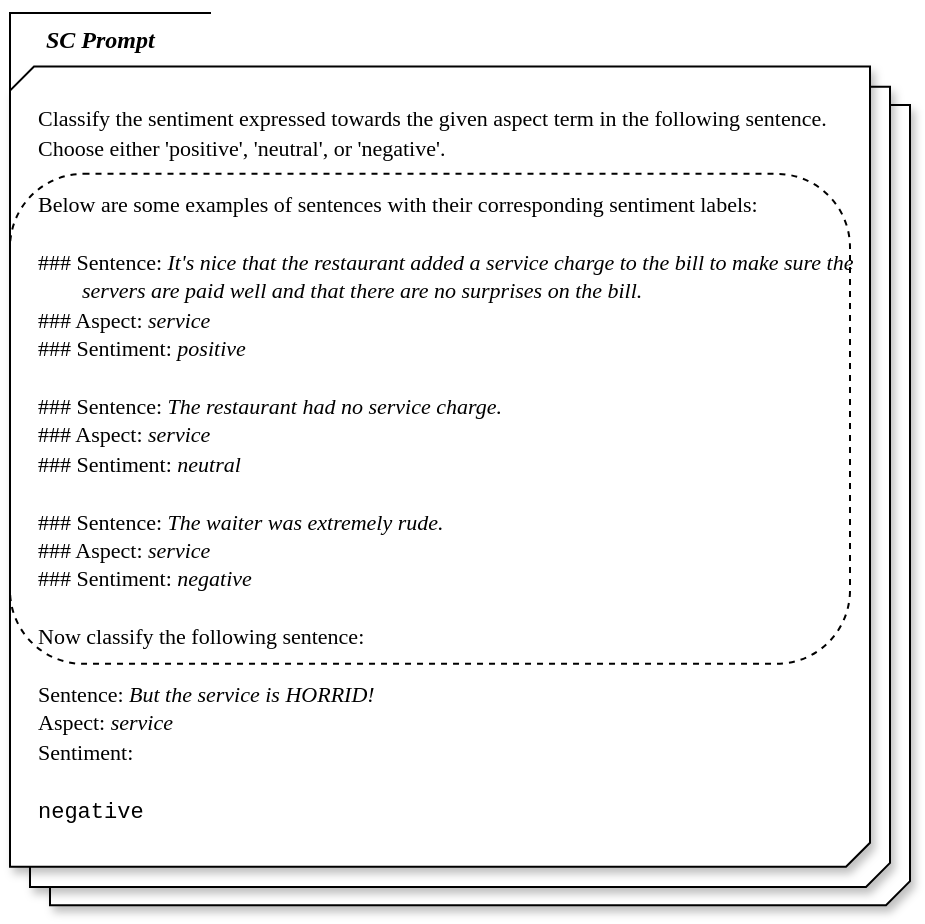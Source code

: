 <mxfile version="27.1.6">
  <diagram name="Page-1" id="BpoiO_IWaSVoEk8yvjKc">
    <mxGraphModel dx="930" dy="600" grid="1" gridSize="10" guides="1" tooltips="1" connect="1" arrows="1" fold="1" page="1" pageScale="1" pageWidth="827" pageHeight="1169" math="0" shadow="0">
      <root>
        <mxCell id="0" />
        <mxCell id="1" parent="0" />
        <mxCell id="X89fYZ-ELECHrKvlwhN6-10" value="" style="verticalLabelPosition=bottom;verticalAlign=top;html=1;shape=mxgraph.basic.diag_snip_rect;dx=6;whiteSpace=wrap;shadow=1;" parent="1" vertex="1">
          <mxGeometry x="100" y="168.519" width="430" height="400.066" as="geometry" />
        </mxCell>
        <mxCell id="X89fYZ-ELECHrKvlwhN6-11" value="" style="verticalLabelPosition=bottom;verticalAlign=top;html=1;shape=mxgraph.basic.diag_snip_rect;dx=6;whiteSpace=wrap;shadow=1;" parent="1" vertex="1">
          <mxGeometry x="90" y="159.415" width="430" height="400.066" as="geometry" />
        </mxCell>
        <mxCell id="X89fYZ-ELECHrKvlwhN6-12" value="" style="verticalLabelPosition=bottom;verticalAlign=top;html=1;shape=mxgraph.basic.diag_snip_rect;dx=6;whiteSpace=wrap;shadow=1;" parent="1" vertex="1">
          <mxGeometry x="80" y="149.311" width="430" height="400.066" as="geometry" />
        </mxCell>
        <mxCell id="X89fYZ-ELECHrKvlwhN6-13" value="" style="shape=partialRectangle;whiteSpace=wrap;html=1;bottom=0;right=0;fillColor=none;" parent="1" vertex="1">
          <mxGeometry x="80" y="122.519" width="100" height="80.415" as="geometry" />
        </mxCell>
        <mxCell id="X89fYZ-ELECHrKvlwhN6-15" value="&lt;p style=&quot;&quot;&gt;&lt;br&gt;&lt;/p&gt;&lt;div style=&quot;&quot;&gt;&lt;span style=&quot;background-color: transparent;&quot;&gt;&lt;font face=&quot;Times New Roman&quot; style=&quot;font-size: 11px; color: light-dark(rgb(0, 0, 0), rgb(255, 255, 255));&quot;&gt;Classify the sentiment expressed towards the given aspect term in the following sentence.&amp;nbsp;&lt;/font&gt;&lt;/span&gt;&lt;/div&gt;&lt;div style=&quot;&quot;&gt;&lt;span style=&quot;background-color: transparent;&quot;&gt;&lt;font face=&quot;Times New Roman&quot; style=&quot;font-size: 11px; color: light-dark(rgb(0, 0, 0), rgb(255, 255, 255));&quot;&gt;Choose either &#39;positive&#39;, &#39;neutral&#39;, or &#39;negative&#39;.&amp;nbsp;&lt;/font&gt;&lt;/span&gt;&lt;/div&gt;&lt;div style=&quot;&quot;&gt;&lt;br&gt;&lt;/div&gt;&lt;div style=&quot;&quot;&gt;&lt;font face=&quot;Times New Roman&quot;&gt;&lt;span style=&quot;font-size: 11px;&quot;&gt;Below are some examples of sentences with their corresponding sentiment labels:&lt;/span&gt;&lt;/font&gt;&lt;/div&gt;&lt;div style=&quot;&quot;&gt;&lt;br&gt;&lt;/div&gt;&lt;div style=&quot;&quot;&gt;&lt;font face=&quot;Times New Roman&quot;&gt;&lt;span style=&quot;font-size: 11px;&quot;&gt;### Sentence: &lt;i&gt;It&#39;s nice that the restaurant added a service charge to the bill to make sure the&amp;nbsp;&lt;/i&gt;&lt;/span&gt;&lt;/font&gt;&lt;/div&gt;&lt;div style=&quot;&quot;&gt;&lt;font face=&quot;Times New Roman&quot;&gt;&lt;span style=&quot;font-size: 11px;&quot;&gt;&lt;i&gt;&lt;span style=&quot;white-space: pre;&quot;&gt;&#x9;&lt;/span&gt;servers are paid well and that there are no surprises on the bill.&lt;/i&gt;&lt;br&gt;&lt;/span&gt;&lt;/font&gt;&lt;/div&gt;&lt;div style=&quot;&quot;&gt;&lt;font face=&quot;Times New Roman&quot;&gt;&lt;span style=&quot;font-size: 11px;&quot;&gt;### Aspect: &lt;i&gt;service&amp;nbsp;&lt;/i&gt;&lt;/span&gt;&lt;/font&gt;&lt;/div&gt;&lt;div style=&quot;&quot;&gt;&lt;font face=&quot;Times New Roman&quot;&gt;&lt;span style=&quot;font-size: 11px;&quot;&gt;### Sentiment: &lt;i&gt;positive&lt;/i&gt;&lt;/span&gt;&lt;/font&gt;&lt;/div&gt;&lt;div style=&quot;&quot;&gt;&lt;font face=&quot;Times New Roman&quot;&gt;&lt;span style=&quot;font-size: 11px;&quot;&gt;&lt;br&gt;&lt;/span&gt;&lt;/font&gt;&lt;/div&gt;&lt;div style=&quot;&quot;&gt;&lt;div&gt;&lt;font face=&quot;Times New Roman&quot;&gt;&lt;span style=&quot;font-size: 11px;&quot;&gt;### Sentence: &lt;i&gt;The restaurant had no service charge.&amp;nbsp;&lt;/i&gt;&lt;/span&gt;&lt;/font&gt;&lt;/div&gt;&lt;div&gt;&lt;font face=&quot;Times New Roman&quot;&gt;&lt;span style=&quot;font-size: 11px;&quot;&gt;### Aspect:&lt;i&gt; service&lt;/i&gt;&lt;/span&gt;&lt;/font&gt;&lt;/div&gt;&lt;div&gt;&lt;font face=&quot;Times New Roman&quot;&gt;&lt;span style=&quot;font-size: 11px;&quot;&gt;### Sentiment: &lt;i&gt;neutral&lt;/i&gt;&lt;/span&gt;&lt;/font&gt;&lt;/div&gt;&lt;div&gt;&lt;font face=&quot;Times New Roman&quot;&gt;&lt;span style=&quot;font-size: 11px;&quot;&gt;&lt;br&gt;&lt;/span&gt;&lt;/font&gt;&lt;/div&gt;&lt;div&gt;&lt;div&gt;&lt;font face=&quot;Times New Roman&quot;&gt;&lt;span style=&quot;font-size: 11px;&quot;&gt;### Sentence: &lt;i&gt;The waiter was extremely rude.&amp;nbsp;&lt;/i&gt;&lt;/span&gt;&lt;/font&gt;&lt;/div&gt;&lt;div&gt;&lt;font face=&quot;Times New Roman&quot;&gt;&lt;span style=&quot;font-size: 11px;&quot;&gt;### Aspect: &lt;i&gt;service&lt;/i&gt;&lt;/span&gt;&lt;/font&gt;&lt;/div&gt;&lt;/div&gt;&lt;div&gt;&lt;font face=&quot;Times New Roman&quot;&gt;&lt;span style=&quot;font-size: 11px;&quot;&gt;### Sentiment: &lt;i&gt;negative&lt;/i&gt;&lt;/span&gt;&lt;/font&gt;&lt;/div&gt;&lt;div&gt;&lt;font face=&quot;Times New Roman&quot;&gt;&lt;span style=&quot;font-size: 11px;&quot;&gt;&lt;br&gt;&lt;/span&gt;&lt;/font&gt;&lt;/div&gt;&lt;div&gt;&lt;font face=&quot;Times New Roman&quot;&gt;&lt;span style=&quot;font-size: 11px;&quot;&gt;Now classify the following sentence:&lt;/span&gt;&lt;/font&gt;&lt;/div&gt;&lt;div&gt;&lt;font face=&quot;Times New Roman&quot;&gt;&lt;span style=&quot;font-size: 11px;&quot;&gt;&lt;br&gt;&lt;/span&gt;&lt;/font&gt;&lt;/div&gt;&lt;div&gt;&lt;div&gt;&lt;font face=&quot;Times New Roman&quot;&gt;&lt;span style=&quot;font-size: 11px;&quot;&gt;Sentence: &lt;i&gt;But the service is HORRID!&lt;/i&gt;&lt;/span&gt;&lt;/font&gt;&lt;/div&gt;&lt;div&gt;&lt;font face=&quot;Times New Roman&quot;&gt;&lt;span style=&quot;font-size: 11px;&quot;&gt;Aspect:&lt;i&gt; service&lt;/i&gt;&lt;/span&gt;&lt;/font&gt;&lt;/div&gt;&lt;/div&gt;&lt;/div&gt;&lt;div style=&quot;&quot;&gt;&lt;font face=&quot;Times New Roman&quot;&gt;&lt;span style=&quot;font-size: 11px;&quot;&gt;Sentiment:&lt;/span&gt;&lt;/font&gt;&lt;/div&gt;&lt;div&gt;&lt;br&gt;&lt;/div&gt;&lt;div&gt;&lt;font style=&quot;color: light-dark(rgb(0, 0, 0), rgb(255, 255, 255));&quot; face=&quot;Courier New&quot;&gt;&lt;font style=&quot;font-size: 11px;&quot;&gt;negative&lt;/font&gt;&lt;br&gt;&lt;/font&gt;&lt;div&gt;&lt;br&gt;&lt;/div&gt;&lt;/div&gt;" style="text;html=1;align=left;verticalAlign=middle;resizable=0;points=[];autosize=1;strokeColor=none;fillColor=none;shadow=1;" parent="1" vertex="1">
          <mxGeometry x="92" y="120.508" width="430" height="430" as="geometry" />
        </mxCell>
        <mxCell id="X89fYZ-ELECHrKvlwhN6-14" value="&lt;b&gt;&lt;i&gt;&lt;font face=&quot;Times New Roman&quot;&gt;SC Prompt&lt;/font&gt;&lt;/i&gt;&lt;/b&gt;" style="text;strokeColor=none;align=left;fillColor=none;html=1;verticalAlign=middle;whiteSpace=wrap;rounded=0;" parent="1" vertex="1">
          <mxGeometry x="96" y="118.028" width="99" height="35.754" as="geometry" />
        </mxCell>
        <mxCell id="X89fYZ-ELECHrKvlwhN6-16" value="" style="rounded=1;whiteSpace=wrap;html=1;dashed=1;fillColor=none;glass=0;perimeterSpacing=10;shadow=0;" parent="1" vertex="1">
          <mxGeometry x="80" y="202.93" width="420" height="245" as="geometry" />
        </mxCell>
      </root>
    </mxGraphModel>
  </diagram>
</mxfile>
